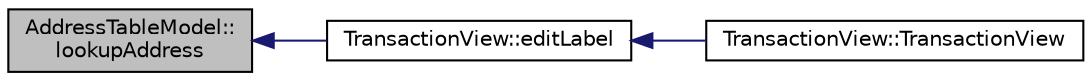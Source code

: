 digraph "AddressTableModel::lookupAddress"
{
  edge [fontname="Helvetica",fontsize="10",labelfontname="Helvetica",labelfontsize="10"];
  node [fontname="Helvetica",fontsize="10",shape=record];
  rankdir="LR";
  Node139 [label="AddressTableModel::\llookupAddress",height=0.2,width=0.4,color="black", fillcolor="grey75", style="filled", fontcolor="black"];
  Node139 -> Node140 [dir="back",color="midnightblue",fontsize="10",style="solid",fontname="Helvetica"];
  Node140 [label="TransactionView::editLabel",height=0.2,width=0.4,color="black", fillcolor="white", style="filled",URL="$class_transaction_view.html#a18817639384e53f94fc1ad956d7263d9"];
  Node140 -> Node141 [dir="back",color="midnightblue",fontsize="10",style="solid",fontname="Helvetica"];
  Node141 [label="TransactionView::TransactionView",height=0.2,width=0.4,color="black", fillcolor="white", style="filled",URL="$class_transaction_view.html#a0c5e8b90206b4e8b8bf68dd7e319798f"];
}
